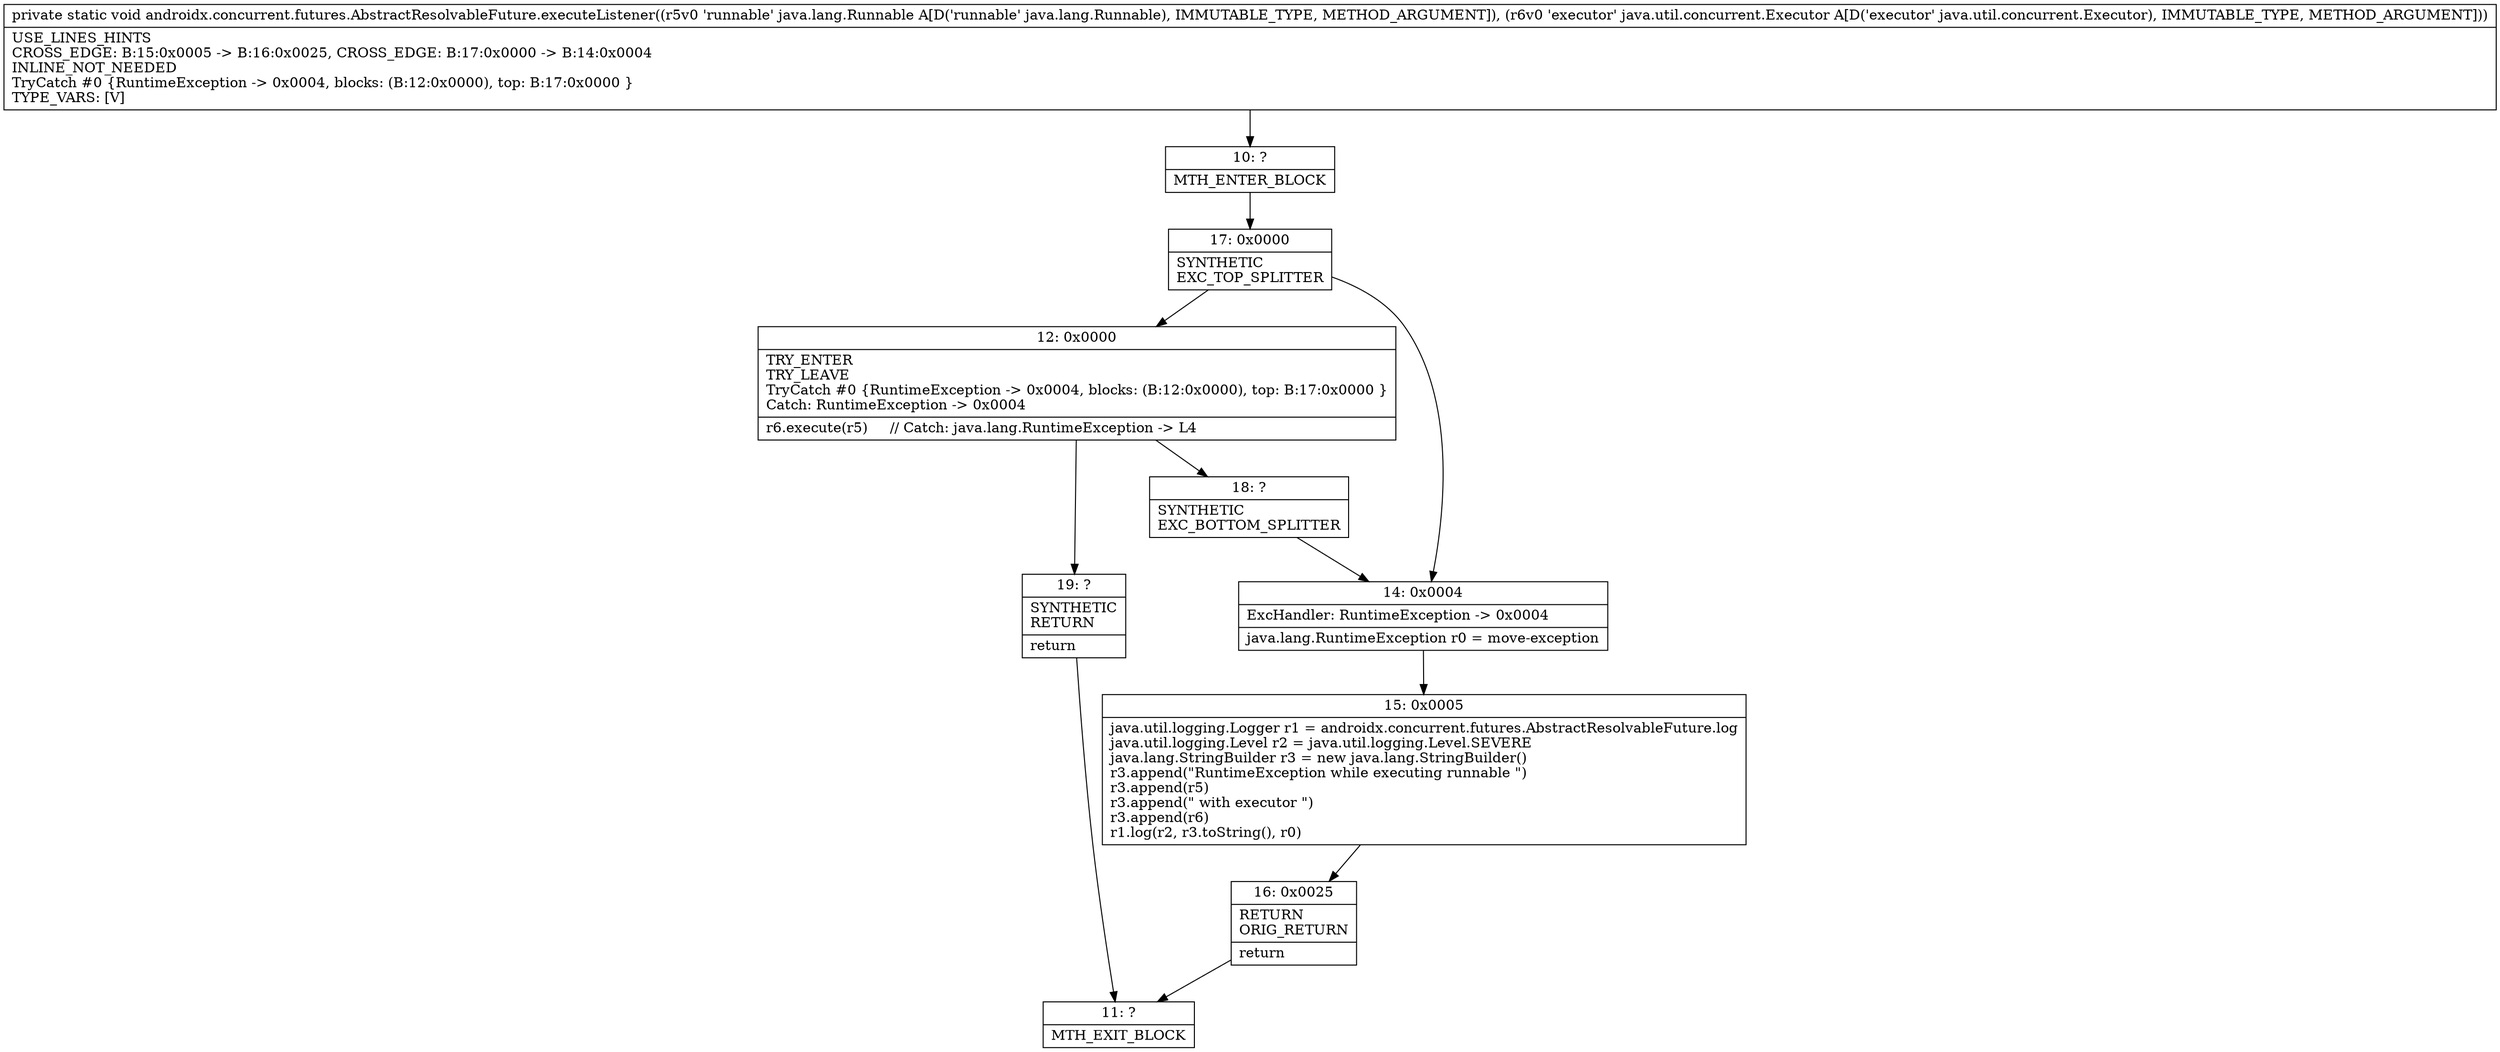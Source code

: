 digraph "CFG forandroidx.concurrent.futures.AbstractResolvableFuture.executeListener(Ljava\/lang\/Runnable;Ljava\/util\/concurrent\/Executor;)V" {
Node_10 [shape=record,label="{10\:\ ?|MTH_ENTER_BLOCK\l}"];
Node_17 [shape=record,label="{17\:\ 0x0000|SYNTHETIC\lEXC_TOP_SPLITTER\l}"];
Node_12 [shape=record,label="{12\:\ 0x0000|TRY_ENTER\lTRY_LEAVE\lTryCatch #0 \{RuntimeException \-\> 0x0004, blocks: (B:12:0x0000), top: B:17:0x0000 \}\lCatch: RuntimeException \-\> 0x0004\l|r6.execute(r5)     \/\/ Catch: java.lang.RuntimeException \-\> L4\l}"];
Node_18 [shape=record,label="{18\:\ ?|SYNTHETIC\lEXC_BOTTOM_SPLITTER\l}"];
Node_19 [shape=record,label="{19\:\ ?|SYNTHETIC\lRETURN\l|return\l}"];
Node_11 [shape=record,label="{11\:\ ?|MTH_EXIT_BLOCK\l}"];
Node_14 [shape=record,label="{14\:\ 0x0004|ExcHandler: RuntimeException \-\> 0x0004\l|java.lang.RuntimeException r0 = move\-exception\l}"];
Node_15 [shape=record,label="{15\:\ 0x0005|java.util.logging.Logger r1 = androidx.concurrent.futures.AbstractResolvableFuture.log\ljava.util.logging.Level r2 = java.util.logging.Level.SEVERE\ljava.lang.StringBuilder r3 = new java.lang.StringBuilder()\lr3.append(\"RuntimeException while executing runnable \")\lr3.append(r5)\lr3.append(\" with executor \")\lr3.append(r6)\lr1.log(r2, r3.toString(), r0)\l}"];
Node_16 [shape=record,label="{16\:\ 0x0025|RETURN\lORIG_RETURN\l|return\l}"];
MethodNode[shape=record,label="{private static void androidx.concurrent.futures.AbstractResolvableFuture.executeListener((r5v0 'runnable' java.lang.Runnable A[D('runnable' java.lang.Runnable), IMMUTABLE_TYPE, METHOD_ARGUMENT]), (r6v0 'executor' java.util.concurrent.Executor A[D('executor' java.util.concurrent.Executor), IMMUTABLE_TYPE, METHOD_ARGUMENT]))  | USE_LINES_HINTS\lCROSS_EDGE: B:15:0x0005 \-\> B:16:0x0025, CROSS_EDGE: B:17:0x0000 \-\> B:14:0x0004\lINLINE_NOT_NEEDED\lTryCatch #0 \{RuntimeException \-\> 0x0004, blocks: (B:12:0x0000), top: B:17:0x0000 \}\lTYPE_VARS: [V]\l}"];
MethodNode -> Node_10;Node_10 -> Node_17;
Node_17 -> Node_12;
Node_17 -> Node_14;
Node_12 -> Node_18;
Node_12 -> Node_19;
Node_18 -> Node_14;
Node_19 -> Node_11;
Node_14 -> Node_15;
Node_15 -> Node_16;
Node_16 -> Node_11;
}

